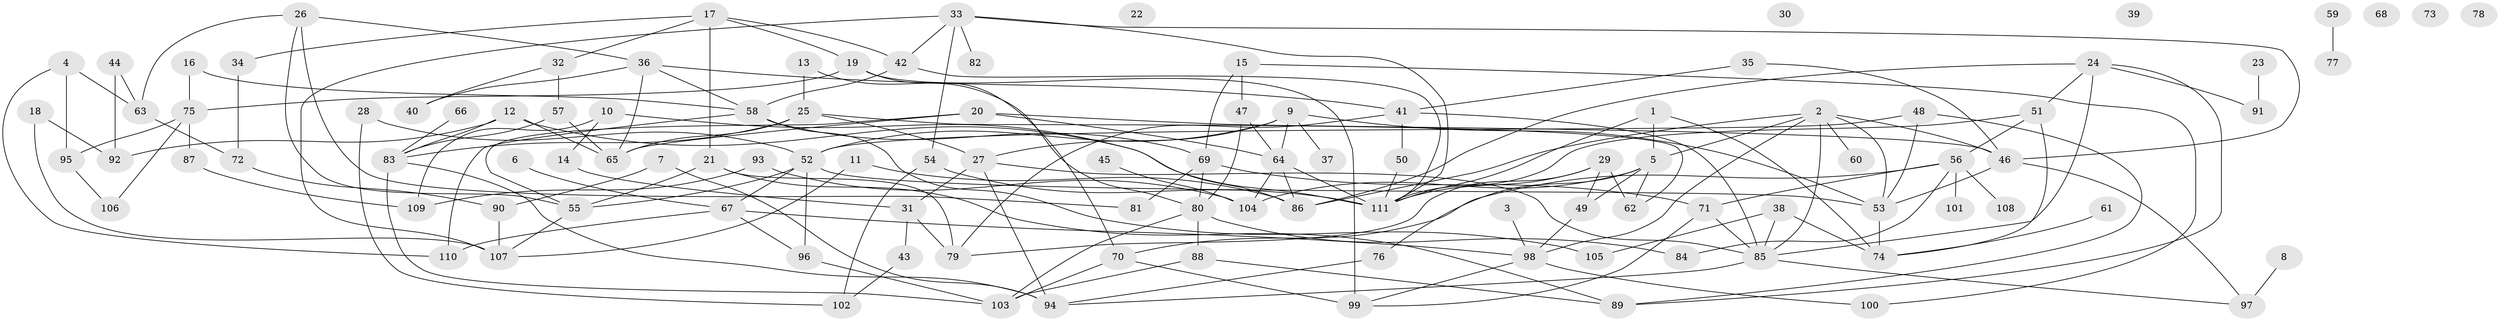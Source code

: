 // Generated by graph-tools (version 1.1) at 2025/33/03/09/25 02:33:41]
// undirected, 111 vertices, 182 edges
graph export_dot {
graph [start="1"]
  node [color=gray90,style=filled];
  1;
  2;
  3;
  4;
  5;
  6;
  7;
  8;
  9;
  10;
  11;
  12;
  13;
  14;
  15;
  16;
  17;
  18;
  19;
  20;
  21;
  22;
  23;
  24;
  25;
  26;
  27;
  28;
  29;
  30;
  31;
  32;
  33;
  34;
  35;
  36;
  37;
  38;
  39;
  40;
  41;
  42;
  43;
  44;
  45;
  46;
  47;
  48;
  49;
  50;
  51;
  52;
  53;
  54;
  55;
  56;
  57;
  58;
  59;
  60;
  61;
  62;
  63;
  64;
  65;
  66;
  67;
  68;
  69;
  70;
  71;
  72;
  73;
  74;
  75;
  76;
  77;
  78;
  79;
  80;
  81;
  82;
  83;
  84;
  85;
  86;
  87;
  88;
  89;
  90;
  91;
  92;
  93;
  94;
  95;
  96;
  97;
  98;
  99;
  100;
  101;
  102;
  103;
  104;
  105;
  106;
  107;
  108;
  109;
  110;
  111;
  1 -- 5;
  1 -- 74;
  1 -- 111;
  2 -- 5;
  2 -- 46;
  2 -- 53;
  2 -- 60;
  2 -- 85;
  2 -- 86;
  2 -- 98;
  3 -- 98;
  4 -- 63;
  4 -- 95;
  4 -- 110;
  5 -- 49;
  5 -- 62;
  5 -- 76;
  5 -- 104;
  6 -- 67;
  7 -- 90;
  7 -- 94;
  8 -- 97;
  9 -- 27;
  9 -- 37;
  9 -- 52;
  9 -- 53;
  9 -- 64;
  10 -- 14;
  10 -- 86;
  10 -- 109;
  11 -- 86;
  11 -- 107;
  12 -- 65;
  12 -- 83;
  12 -- 92;
  12 -- 111;
  13 -- 25;
  13 -- 80;
  14 -- 31;
  15 -- 47;
  15 -- 69;
  15 -- 100;
  16 -- 58;
  16 -- 75;
  17 -- 19;
  17 -- 21;
  17 -- 32;
  17 -- 34;
  17 -- 42;
  18 -- 92;
  18 -- 107;
  19 -- 70;
  19 -- 75;
  19 -- 99;
  20 -- 46;
  20 -- 55;
  20 -- 64;
  20 -- 65;
  21 -- 55;
  21 -- 79;
  21 -- 89;
  23 -- 91;
  24 -- 51;
  24 -- 85;
  24 -- 86;
  24 -- 89;
  24 -- 91;
  25 -- 27;
  25 -- 62;
  25 -- 65;
  25 -- 83;
  26 -- 36;
  26 -- 55;
  26 -- 63;
  26 -- 81;
  27 -- 31;
  27 -- 85;
  27 -- 94;
  28 -- 52;
  28 -- 102;
  29 -- 49;
  29 -- 62;
  29 -- 79;
  29 -- 111;
  31 -- 43;
  31 -- 79;
  32 -- 40;
  32 -- 57;
  33 -- 42;
  33 -- 46;
  33 -- 54;
  33 -- 82;
  33 -- 107;
  33 -- 111;
  34 -- 72;
  35 -- 41;
  35 -- 46;
  36 -- 40;
  36 -- 41;
  36 -- 58;
  36 -- 65;
  38 -- 74;
  38 -- 85;
  38 -- 105;
  41 -- 50;
  41 -- 79;
  41 -- 85;
  42 -- 58;
  42 -- 111;
  43 -- 102;
  44 -- 63;
  44 -- 92;
  45 -- 104;
  46 -- 53;
  46 -- 97;
  47 -- 64;
  47 -- 80;
  48 -- 52;
  48 -- 53;
  48 -- 89;
  49 -- 98;
  50 -- 111;
  51 -- 56;
  51 -- 74;
  51 -- 111;
  52 -- 53;
  52 -- 55;
  52 -- 67;
  52 -- 96;
  53 -- 74;
  54 -- 102;
  54 -- 111;
  55 -- 107;
  56 -- 70;
  56 -- 71;
  56 -- 84;
  56 -- 101;
  56 -- 108;
  57 -- 65;
  57 -- 83;
  58 -- 69;
  58 -- 105;
  58 -- 110;
  59 -- 77;
  61 -- 74;
  63 -- 72;
  64 -- 86;
  64 -- 104;
  64 -- 111;
  66 -- 83;
  67 -- 96;
  67 -- 98;
  67 -- 110;
  69 -- 71;
  69 -- 80;
  69 -- 81;
  70 -- 99;
  70 -- 103;
  71 -- 85;
  71 -- 99;
  72 -- 90;
  75 -- 87;
  75 -- 95;
  75 -- 106;
  76 -- 94;
  80 -- 84;
  80 -- 88;
  80 -- 103;
  83 -- 94;
  83 -- 103;
  85 -- 94;
  85 -- 97;
  87 -- 109;
  88 -- 89;
  88 -- 103;
  90 -- 107;
  93 -- 104;
  93 -- 109;
  95 -- 106;
  96 -- 103;
  98 -- 99;
  98 -- 100;
}
